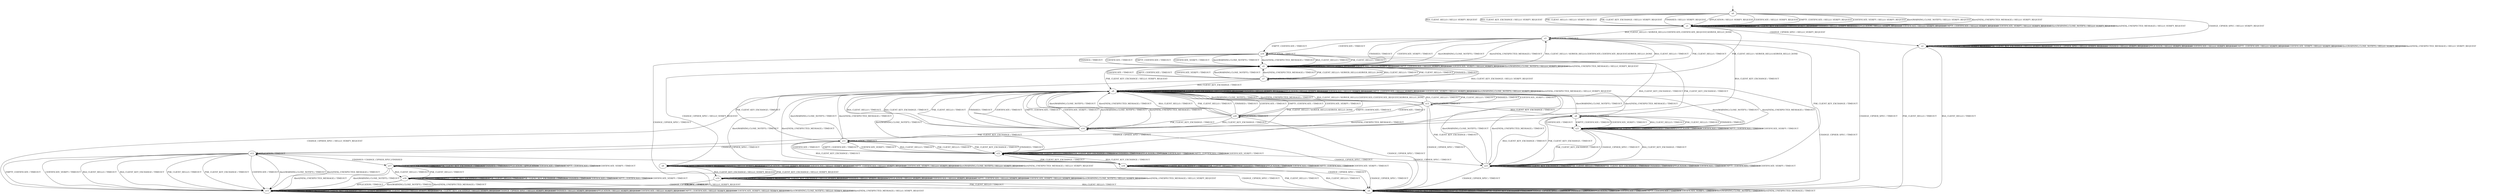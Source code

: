 digraph h5 {
s0 [label="s0"];
s1 [label="s1"];
s2 [label="s2"];
s3 [label="s3"];
s4 [label="s4"];
s5 [label="s5"];
s6 [label="s6"];
s7 [label="s7"];
s8 [label="s8"];
s9 [label="s9"];
s10 [label="s10"];
s11 [label="s11"];
s12 [label="s12"];
s13 [label="s13"];
s14 [label="s14"];
s15 [label="s15"];
s16 [label="s16"];
s17 [label="s17"];
s18 [label="s18"];
s19 [label="s19"];
s20 [label="s20"];
s21 [label="s21"];
s22 [label="s22"];
s23 [label="s23"];
s0 -> s1 [label="RSA_CLIENT_HELLO / HELLO_VERIFY_REQUEST"];
s0 -> s1 [label="RSA_CLIENT_KEY_EXCHANGE / HELLO_VERIFY_REQUEST"];
s0 -> s1 [label="PSK_CLIENT_HELLO / HELLO_VERIFY_REQUEST"];
s0 -> s1 [label="PSK_CLIENT_KEY_EXCHANGE / HELLO_VERIFY_REQUEST"];
s0 -> s2 [label="CHANGE_CIPHER_SPEC / HELLO_VERIFY_REQUEST"];
s0 -> s1 [label="FINISHED / HELLO_VERIFY_REQUEST"];
s0 -> s1 [label="APPLICATION / HELLO_VERIFY_REQUEST"];
s0 -> s1 [label="CERTIFICATE / HELLO_VERIFY_REQUEST"];
s0 -> s1 [label="EMPTY_CERTIFICATE / HELLO_VERIFY_REQUEST"];
s0 -> s1 [label="CERTIFICATE_VERIFY / HELLO_VERIFY_REQUEST"];
s0 -> s1 [label="Alert(WARNING,CLOSE_NOTIFY) / HELLO_VERIFY_REQUEST"];
s0 -> s1 [label="Alert(FATAL,UNEXPECTED_MESSAGE) / HELLO_VERIFY_REQUEST"];
s1 -> s3 [label="RSA_CLIENT_HELLO / SERVER_HELLO,CERTIFICATE,CERTIFICATE_REQUEST,SERVER_HELLO_DONE"];
s1 -> s1 [label="RSA_CLIENT_KEY_EXCHANGE / HELLO_VERIFY_REQUEST"];
s1 -> s7 [label="PSK_CLIENT_HELLO / SERVER_HELLO,SERVER_HELLO_DONE"];
s1 -> s1 [label="PSK_CLIENT_KEY_EXCHANGE / HELLO_VERIFY_REQUEST"];
s1 -> s2 [label="CHANGE_CIPHER_SPEC / HELLO_VERIFY_REQUEST"];
s1 -> s1 [label="FINISHED / HELLO_VERIFY_REQUEST"];
s1 -> s1 [label="APPLICATION / HELLO_VERIFY_REQUEST"];
s1 -> s1 [label="CERTIFICATE / HELLO_VERIFY_REQUEST"];
s1 -> s1 [label="EMPTY_CERTIFICATE / HELLO_VERIFY_REQUEST"];
s1 -> s1 [label="CERTIFICATE_VERIFY / HELLO_VERIFY_REQUEST"];
s1 -> s1 [label="Alert(WARNING,CLOSE_NOTIFY) / HELLO_VERIFY_REQUEST"];
s1 -> s1 [label="Alert(FATAL,UNEXPECTED_MESSAGE) / HELLO_VERIFY_REQUEST"];
s2 -> s4 [label="RSA_CLIENT_HELLO / TIMEOUT"];
s2 -> s2 [label="RSA_CLIENT_KEY_EXCHANGE / HELLO_VERIFY_REQUEST"];
s2 -> s4 [label="PSK_CLIENT_HELLO / TIMEOUT"];
s2 -> s2 [label="PSK_CLIENT_KEY_EXCHANGE / HELLO_VERIFY_REQUEST"];
s2 -> s2 [label="CHANGE_CIPHER_SPEC / HELLO_VERIFY_REQUEST"];
s2 -> s2 [label="FINISHED / HELLO_VERIFY_REQUEST"];
s2 -> s2 [label="APPLICATION / HELLO_VERIFY_REQUEST"];
s2 -> s2 [label="CERTIFICATE / HELLO_VERIFY_REQUEST"];
s2 -> s2 [label="EMPTY_CERTIFICATE / HELLO_VERIFY_REQUEST"];
s2 -> s2 [label="CERTIFICATE_VERIFY / HELLO_VERIFY_REQUEST"];
s2 -> s2 [label="Alert(WARNING,CLOSE_NOTIFY) / HELLO_VERIFY_REQUEST"];
s2 -> s2 [label="Alert(FATAL,UNEXPECTED_MESSAGE) / HELLO_VERIFY_REQUEST"];
s3 -> s5 [label="RSA_CLIENT_HELLO / TIMEOUT"];
s3 -> s8 [label="RSA_CLIENT_KEY_EXCHANGE / TIMEOUT"];
s3 -> s5 [label="PSK_CLIENT_HELLO / TIMEOUT"];
s3 -> s23 [label="PSK_CLIENT_KEY_EXCHANGE / TIMEOUT"];
s3 -> s4 [label="CHANGE_CIPHER_SPEC / TIMEOUT"];
s3 -> s5 [label="FINISHED / TIMEOUT"];
s3 -> s3 [label="APPLICATION / TIMEOUT"];
s3 -> s19 [label="CERTIFICATE / TIMEOUT"];
s3 -> s19 [label="EMPTY_CERTIFICATE / TIMEOUT"];
s3 -> s5 [label="CERTIFICATE_VERIFY / TIMEOUT"];
s3 -> s5 [label="Alert(WARNING,CLOSE_NOTIFY) / TIMEOUT"];
s3 -> s5 [label="Alert(FATAL,UNEXPECTED_MESSAGE) / TIMEOUT"];
s4 -> s4 [label="RSA_CLIENT_HELLO / TIMEOUT"];
s4 -> s4 [label="RSA_CLIENT_KEY_EXCHANGE / TIMEOUT"];
s4 -> s4 [label="PSK_CLIENT_HELLO / TIMEOUT"];
s4 -> s4 [label="PSK_CLIENT_KEY_EXCHANGE / TIMEOUT"];
s4 -> s4 [label="CHANGE_CIPHER_SPEC / TIMEOUT"];
s4 -> s4 [label="FINISHED / TIMEOUT"];
s4 -> s4 [label="APPLICATION / TIMEOUT"];
s4 -> s4 [label="CERTIFICATE / TIMEOUT"];
s4 -> s4 [label="EMPTY_CERTIFICATE / TIMEOUT"];
s4 -> s4 [label="CERTIFICATE_VERIFY / TIMEOUT"];
s4 -> s4 [label="Alert(WARNING,CLOSE_NOTIFY) / TIMEOUT"];
s4 -> s4 [label="Alert(FATAL,UNEXPECTED_MESSAGE) / TIMEOUT"];
s5 -> s3 [label="RSA_CLIENT_HELLO / SERVER_HELLO,CERTIFICATE,CERTIFICATE_REQUEST,SERVER_HELLO_DONE"];
s5 -> s9 [label="RSA_CLIENT_KEY_EXCHANGE / HELLO_VERIFY_REQUEST"];
s5 -> s7 [label="PSK_CLIENT_HELLO / SERVER_HELLO,SERVER_HELLO_DONE"];
s5 -> s9 [label="PSK_CLIENT_KEY_EXCHANGE / HELLO_VERIFY_REQUEST"];
s5 -> s6 [label="CHANGE_CIPHER_SPEC / HELLO_VERIFY_REQUEST"];
s5 -> s5 [label="FINISHED / HELLO_VERIFY_REQUEST"];
s5 -> s5 [label="APPLICATION / HELLO_VERIFY_REQUEST"];
s5 -> s5 [label="CERTIFICATE / HELLO_VERIFY_REQUEST"];
s5 -> s5 [label="EMPTY_CERTIFICATE / HELLO_VERIFY_REQUEST"];
s5 -> s5 [label="CERTIFICATE_VERIFY / HELLO_VERIFY_REQUEST"];
s5 -> s5 [label="Alert(WARNING,CLOSE_NOTIFY) / HELLO_VERIFY_REQUEST"];
s5 -> s5 [label="Alert(FATAL,UNEXPECTED_MESSAGE) / HELLO_VERIFY_REQUEST"];
s6 -> s4 [label="RSA_CLIENT_HELLO / TIMEOUT"];
s6 -> s10 [label="RSA_CLIENT_KEY_EXCHANGE / HELLO_VERIFY_REQUEST"];
s6 -> s4 [label="PSK_CLIENT_HELLO / TIMEOUT"];
s6 -> s10 [label="PSK_CLIENT_KEY_EXCHANGE / HELLO_VERIFY_REQUEST"];
s6 -> s6 [label="CHANGE_CIPHER_SPEC / HELLO_VERIFY_REQUEST"];
s6 -> s6 [label="FINISHED / HELLO_VERIFY_REQUEST"];
s6 -> s6 [label="APPLICATION / HELLO_VERIFY_REQUEST"];
s6 -> s6 [label="CERTIFICATE / HELLO_VERIFY_REQUEST"];
s6 -> s6 [label="EMPTY_CERTIFICATE / HELLO_VERIFY_REQUEST"];
s6 -> s6 [label="CERTIFICATE_VERIFY / HELLO_VERIFY_REQUEST"];
s6 -> s6 [label="Alert(WARNING,CLOSE_NOTIFY) / HELLO_VERIFY_REQUEST"];
s6 -> s6 [label="Alert(FATAL,UNEXPECTED_MESSAGE) / HELLO_VERIFY_REQUEST"];
s7 -> s5 [label="RSA_CLIENT_HELLO / TIMEOUT"];
s7 -> s9 [label="RSA_CLIENT_KEY_EXCHANGE / TIMEOUT"];
s7 -> s5 [label="PSK_CLIENT_HELLO / TIMEOUT"];
s7 -> s11 [label="PSK_CLIENT_KEY_EXCHANGE / TIMEOUT"];
s7 -> s4 [label="CHANGE_CIPHER_SPEC / TIMEOUT"];
s7 -> s5 [label="FINISHED / TIMEOUT"];
s7 -> s7 [label="APPLICATION / TIMEOUT"];
s7 -> s5 [label="CERTIFICATE / TIMEOUT"];
s7 -> s5 [label="EMPTY_CERTIFICATE / TIMEOUT"];
s7 -> s5 [label="CERTIFICATE_VERIFY / TIMEOUT"];
s7 -> s5 [label="Alert(WARNING,CLOSE_NOTIFY) / TIMEOUT"];
s7 -> s5 [label="Alert(FATAL,UNEXPECTED_MESSAGE) / TIMEOUT"];
s8 -> s21 [label="RSA_CLIENT_HELLO / TIMEOUT"];
s8 -> s23 [label="RSA_CLIENT_KEY_EXCHANGE / TIMEOUT"];
s8 -> s21 [label="PSK_CLIENT_HELLO / TIMEOUT"];
s8 -> s23 [label="PSK_CLIENT_KEY_EXCHANGE / TIMEOUT"];
s8 -> s12 [label="CHANGE_CIPHER_SPEC / TIMEOUT"];
s8 -> s21 [label="FINISHED / TIMEOUT"];
s8 -> s8 [label="APPLICATION / TIMEOUT"];
s8 -> s21 [label="CERTIFICATE / TIMEOUT"];
s8 -> s21 [label="EMPTY_CERTIFICATE / TIMEOUT"];
s8 -> s21 [label="CERTIFICATE_VERIFY / TIMEOUT"];
s8 -> s9 [label="Alert(WARNING,CLOSE_NOTIFY) / TIMEOUT"];
s8 -> s9 [label="Alert(FATAL,UNEXPECTED_MESSAGE) / TIMEOUT"];
s9 -> s13 [label="RSA_CLIENT_HELLO / SERVER_HELLO,CERTIFICATE,CERTIFICATE_REQUEST,SERVER_HELLO_DONE"];
s9 -> s9 [label="RSA_CLIENT_KEY_EXCHANGE / HELLO_VERIFY_REQUEST"];
s9 -> s14 [label="PSK_CLIENT_HELLO / SERVER_HELLO,SERVER_HELLO_DONE"];
s9 -> s9 [label="PSK_CLIENT_KEY_EXCHANGE / HELLO_VERIFY_REQUEST"];
s9 -> s15 [label="CHANGE_CIPHER_SPEC / HELLO_VERIFY_REQUEST"];
s9 -> s9 [label="FINISHED / HELLO_VERIFY_REQUEST"];
s9 -> s9 [label="APPLICATION / HELLO_VERIFY_REQUEST"];
s9 -> s9 [label="CERTIFICATE / HELLO_VERIFY_REQUEST"];
s9 -> s9 [label="EMPTY_CERTIFICATE / HELLO_VERIFY_REQUEST"];
s9 -> s9 [label="CERTIFICATE_VERIFY / HELLO_VERIFY_REQUEST"];
s9 -> s9 [label="Alert(WARNING,CLOSE_NOTIFY) / HELLO_VERIFY_REQUEST"];
s9 -> s9 [label="Alert(FATAL,UNEXPECTED_MESSAGE) / HELLO_VERIFY_REQUEST"];
s10 -> s4 [label="RSA_CLIENT_HELLO / TIMEOUT"];
s10 -> s10 [label="RSA_CLIENT_KEY_EXCHANGE / HELLO_VERIFY_REQUEST"];
s10 -> s4 [label="PSK_CLIENT_HELLO / TIMEOUT"];
s10 -> s10 [label="PSK_CLIENT_KEY_EXCHANGE / HELLO_VERIFY_REQUEST"];
s10 -> s15 [label="CHANGE_CIPHER_SPEC / HELLO_VERIFY_REQUEST"];
s10 -> s10 [label="FINISHED / HELLO_VERIFY_REQUEST"];
s10 -> s10 [label="APPLICATION / HELLO_VERIFY_REQUEST"];
s10 -> s10 [label="CERTIFICATE / HELLO_VERIFY_REQUEST"];
s10 -> s10 [label="EMPTY_CERTIFICATE / HELLO_VERIFY_REQUEST"];
s10 -> s10 [label="CERTIFICATE_VERIFY / HELLO_VERIFY_REQUEST"];
s10 -> s10 [label="Alert(WARNING,CLOSE_NOTIFY) / HELLO_VERIFY_REQUEST"];
s10 -> s10 [label="Alert(FATAL,UNEXPECTED_MESSAGE) / HELLO_VERIFY_REQUEST"];
s11 -> s22 [label="RSA_CLIENT_HELLO / TIMEOUT"];
s11 -> s16 [label="RSA_CLIENT_KEY_EXCHANGE / TIMEOUT"];
s11 -> s22 [label="PSK_CLIENT_HELLO / TIMEOUT"];
s11 -> s22 [label="PSK_CLIENT_KEY_EXCHANGE / TIMEOUT"];
s11 -> s12 [label="CHANGE_CIPHER_SPEC / TIMEOUT"];
s11 -> s22 [label="FINISHED / TIMEOUT"];
s11 -> s11 [label="APPLICATION / TIMEOUT"];
s11 -> s22 [label="CERTIFICATE / TIMEOUT"];
s11 -> s22 [label="EMPTY_CERTIFICATE / TIMEOUT"];
s11 -> s22 [label="CERTIFICATE_VERIFY / TIMEOUT"];
s11 -> s9 [label="Alert(WARNING,CLOSE_NOTIFY) / TIMEOUT"];
s11 -> s9 [label="Alert(FATAL,UNEXPECTED_MESSAGE) / TIMEOUT"];
s12 -> s15 [label="RSA_CLIENT_HELLO / TIMEOUT"];
s12 -> s15 [label="RSA_CLIENT_KEY_EXCHANGE / TIMEOUT"];
s12 -> s15 [label="PSK_CLIENT_HELLO / TIMEOUT"];
s12 -> s15 [label="PSK_CLIENT_KEY_EXCHANGE / TIMEOUT"];
s12 -> s4 [label="CHANGE_CIPHER_SPEC / TIMEOUT"];
s12 -> s17 [label="FINISHED / CHANGE_CIPHER_SPEC,FINISHED"];
s12 -> s12 [label="APPLICATION / TIMEOUT"];
s12 -> s15 [label="CERTIFICATE / TIMEOUT"];
s12 -> s15 [label="EMPTY_CERTIFICATE / TIMEOUT"];
s12 -> s15 [label="CERTIFICATE_VERIFY / TIMEOUT"];
s12 -> s15 [label="Alert(WARNING,CLOSE_NOTIFY) / TIMEOUT"];
s12 -> s15 [label="Alert(FATAL,UNEXPECTED_MESSAGE) / TIMEOUT"];
s13 -> s9 [label="RSA_CLIENT_HELLO / TIMEOUT"];
s13 -> s8 [label="RSA_CLIENT_KEY_EXCHANGE / TIMEOUT"];
s13 -> s9 [label="PSK_CLIENT_HELLO / TIMEOUT"];
s13 -> s23 [label="PSK_CLIENT_KEY_EXCHANGE / TIMEOUT"];
s13 -> s4 [label="CHANGE_CIPHER_SPEC / TIMEOUT"];
s13 -> s9 [label="FINISHED / TIMEOUT"];
s13 -> s13 [label="APPLICATION / TIMEOUT"];
s13 -> s20 [label="CERTIFICATE / TIMEOUT"];
s13 -> s20 [label="EMPTY_CERTIFICATE / TIMEOUT"];
s13 -> s9 [label="CERTIFICATE_VERIFY / TIMEOUT"];
s13 -> s9 [label="Alert(WARNING,CLOSE_NOTIFY) / TIMEOUT"];
s13 -> s9 [label="Alert(FATAL,UNEXPECTED_MESSAGE) / TIMEOUT"];
s14 -> s9 [label="RSA_CLIENT_HELLO / TIMEOUT"];
s14 -> s9 [label="RSA_CLIENT_KEY_EXCHANGE / TIMEOUT"];
s14 -> s9 [label="PSK_CLIENT_HELLO / TIMEOUT"];
s14 -> s11 [label="PSK_CLIENT_KEY_EXCHANGE / TIMEOUT"];
s14 -> s4 [label="CHANGE_CIPHER_SPEC / TIMEOUT"];
s14 -> s9 [label="FINISHED / TIMEOUT"];
s14 -> s14 [label="APPLICATION / TIMEOUT"];
s14 -> s9 [label="CERTIFICATE / TIMEOUT"];
s14 -> s9 [label="EMPTY_CERTIFICATE / TIMEOUT"];
s14 -> s9 [label="CERTIFICATE_VERIFY / TIMEOUT"];
s14 -> s9 [label="Alert(WARNING,CLOSE_NOTIFY) / TIMEOUT"];
s14 -> s9 [label="Alert(FATAL,UNEXPECTED_MESSAGE) / TIMEOUT"];
s15 -> s15 [label="RSA_CLIENT_HELLO / HELLO_VERIFY_REQUEST"];
s15 -> s15 [label="RSA_CLIENT_KEY_EXCHANGE / HELLO_VERIFY_REQUEST"];
s15 -> s15 [label="PSK_CLIENT_HELLO / HELLO_VERIFY_REQUEST"];
s15 -> s15 [label="PSK_CLIENT_KEY_EXCHANGE / HELLO_VERIFY_REQUEST"];
s15 -> s15 [label="CHANGE_CIPHER_SPEC / HELLO_VERIFY_REQUEST"];
s15 -> s15 [label="FINISHED / HELLO_VERIFY_REQUEST"];
s15 -> s15 [label="APPLICATION / HELLO_VERIFY_REQUEST"];
s15 -> s15 [label="CERTIFICATE / HELLO_VERIFY_REQUEST"];
s15 -> s15 [label="EMPTY_CERTIFICATE / HELLO_VERIFY_REQUEST"];
s15 -> s15 [label="CERTIFICATE_VERIFY / HELLO_VERIFY_REQUEST"];
s15 -> s15 [label="Alert(WARNING,CLOSE_NOTIFY) / HELLO_VERIFY_REQUEST"];
s15 -> s15 [label="Alert(FATAL,UNEXPECTED_MESSAGE) / HELLO_VERIFY_REQUEST"];
s16 -> s16 [label="RSA_CLIENT_HELLO / TIMEOUT"];
s16 -> s16 [label="RSA_CLIENT_KEY_EXCHANGE / TIMEOUT"];
s16 -> s16 [label="PSK_CLIENT_HELLO / TIMEOUT"];
s16 -> s22 [label="PSK_CLIENT_KEY_EXCHANGE / TIMEOUT"];
s16 -> s4 [label="CHANGE_CIPHER_SPEC / TIMEOUT"];
s16 -> s16 [label="FINISHED / TIMEOUT"];
s16 -> s16 [label="APPLICATION / TIMEOUT"];
s16 -> s16 [label="CERTIFICATE / TIMEOUT"];
s16 -> s16 [label="EMPTY_CERTIFICATE / TIMEOUT"];
s16 -> s16 [label="CERTIFICATE_VERIFY / TIMEOUT"];
s16 -> s9 [label="Alert(WARNING,CLOSE_NOTIFY) / TIMEOUT"];
s16 -> s9 [label="Alert(FATAL,UNEXPECTED_MESSAGE) / TIMEOUT"];
s17 -> s18 [label="RSA_CLIENT_HELLO / TIMEOUT"];
s17 -> s17 [label="RSA_CLIENT_KEY_EXCHANGE / TIMEOUT"];
s17 -> s18 [label="PSK_CLIENT_HELLO / TIMEOUT"];
s17 -> s17 [label="PSK_CLIENT_KEY_EXCHANGE / TIMEOUT"];
s17 -> s4 [label="CHANGE_CIPHER_SPEC / TIMEOUT"];
s17 -> s17 [label="FINISHED / TIMEOUT"];
s17 -> s17 [label="APPLICATION / APPLICATION"];
s17 -> s17 [label="CERTIFICATE / TIMEOUT"];
s17 -> s17 [label="EMPTY_CERTIFICATE / TIMEOUT"];
s17 -> s17 [label="CERTIFICATE_VERIFY / TIMEOUT"];
s17 -> s15 [label="Alert(WARNING,CLOSE_NOTIFY) / TIMEOUT"];
s17 -> s15 [label="Alert(FATAL,UNEXPECTED_MESSAGE) / TIMEOUT"];
s18 -> s18 [label="RSA_CLIENT_HELLO / TIMEOUT"];
s18 -> s18 [label="RSA_CLIENT_KEY_EXCHANGE / TIMEOUT"];
s18 -> s18 [label="PSK_CLIENT_HELLO / TIMEOUT"];
s18 -> s18 [label="PSK_CLIENT_KEY_EXCHANGE / TIMEOUT"];
s18 -> s4 [label="CHANGE_CIPHER_SPEC / TIMEOUT"];
s18 -> s18 [label="FINISHED / TIMEOUT"];
s18 -> s15 [label="APPLICATION / TIMEOUT"];
s18 -> s18 [label="CERTIFICATE / TIMEOUT"];
s18 -> s18 [label="EMPTY_CERTIFICATE / TIMEOUT"];
s18 -> s18 [label="CERTIFICATE_VERIFY / TIMEOUT"];
s18 -> s15 [label="Alert(WARNING,CLOSE_NOTIFY) / TIMEOUT"];
s18 -> s15 [label="Alert(FATAL,UNEXPECTED_MESSAGE) / TIMEOUT"];
s19 -> s5 [label="RSA_CLIENT_HELLO / TIMEOUT"];
s19 -> s14 [label="RSA_CLIENT_KEY_EXCHANGE / TIMEOUT"];
s19 -> s5 [label="PSK_CLIENT_HELLO / TIMEOUT"];
s19 -> s14 [label="PSK_CLIENT_KEY_EXCHANGE / TIMEOUT"];
s19 -> s4 [label="CHANGE_CIPHER_SPEC / TIMEOUT"];
s19 -> s5 [label="FINISHED / TIMEOUT"];
s19 -> s19 [label="APPLICATION / TIMEOUT"];
s19 -> s5 [label="CERTIFICATE / TIMEOUT"];
s19 -> s5 [label="EMPTY_CERTIFICATE / TIMEOUT"];
s19 -> s5 [label="CERTIFICATE_VERIFY / TIMEOUT"];
s19 -> s5 [label="Alert(WARNING,CLOSE_NOTIFY) / TIMEOUT"];
s19 -> s5 [label="Alert(FATAL,UNEXPECTED_MESSAGE) / TIMEOUT"];
s20 -> s9 [label="RSA_CLIENT_HELLO / TIMEOUT"];
s20 -> s14 [label="RSA_CLIENT_KEY_EXCHANGE / TIMEOUT"];
s20 -> s9 [label="PSK_CLIENT_HELLO / TIMEOUT"];
s20 -> s14 [label="PSK_CLIENT_KEY_EXCHANGE / TIMEOUT"];
s20 -> s4 [label="CHANGE_CIPHER_SPEC / TIMEOUT"];
s20 -> s9 [label="FINISHED / TIMEOUT"];
s20 -> s20 [label="APPLICATION / TIMEOUT"];
s20 -> s9 [label="CERTIFICATE / TIMEOUT"];
s20 -> s9 [label="EMPTY_CERTIFICATE / TIMEOUT"];
s20 -> s9 [label="CERTIFICATE_VERIFY / TIMEOUT"];
s20 -> s9 [label="Alert(WARNING,CLOSE_NOTIFY) / TIMEOUT"];
s20 -> s9 [label="Alert(FATAL,UNEXPECTED_MESSAGE) / TIMEOUT"];
s21 -> s21 [label="RSA_CLIENT_HELLO / TIMEOUT"];
s21 -> s23 [label="RSA_CLIENT_KEY_EXCHANGE / TIMEOUT"];
s21 -> s21 [label="PSK_CLIENT_HELLO / TIMEOUT"];
s21 -> s23 [label="PSK_CLIENT_KEY_EXCHANGE / TIMEOUT"];
s21 -> s23 [label="CHANGE_CIPHER_SPEC / TIMEOUT"];
s21 -> s21 [label="FINISHED / TIMEOUT"];
s21 -> s21 [label="APPLICATION / TIMEOUT"];
s21 -> s21 [label="CERTIFICATE / TIMEOUT"];
s21 -> s21 [label="EMPTY_CERTIFICATE / TIMEOUT"];
s21 -> s21 [label="CERTIFICATE_VERIFY / TIMEOUT"];
s21 -> s9 [label="Alert(WARNING,CLOSE_NOTIFY) / TIMEOUT"];
s21 -> s9 [label="Alert(FATAL,UNEXPECTED_MESSAGE) / TIMEOUT"];
s22 -> s22 [label="RSA_CLIENT_HELLO / TIMEOUT"];
s22 -> s16 [label="RSA_CLIENT_KEY_EXCHANGE / TIMEOUT"];
s22 -> s22 [label="PSK_CLIENT_HELLO / TIMEOUT"];
s22 -> s22 [label="PSK_CLIENT_KEY_EXCHANGE / TIMEOUT"];
s22 -> s23 [label="CHANGE_CIPHER_SPEC / TIMEOUT"];
s22 -> s22 [label="FINISHED / TIMEOUT"];
s22 -> s22 [label="APPLICATION / TIMEOUT"];
s22 -> s22 [label="CERTIFICATE / TIMEOUT"];
s22 -> s22 [label="EMPTY_CERTIFICATE / TIMEOUT"];
s22 -> s22 [label="CERTIFICATE_VERIFY / TIMEOUT"];
s22 -> s9 [label="Alert(WARNING,CLOSE_NOTIFY) / TIMEOUT"];
s22 -> s9 [label="Alert(FATAL,UNEXPECTED_MESSAGE) / TIMEOUT"];
s23 -> s23 [label="RSA_CLIENT_HELLO / TIMEOUT"];
s23 -> s23 [label="RSA_CLIENT_KEY_EXCHANGE / TIMEOUT"];
s23 -> s23 [label="PSK_CLIENT_HELLO / TIMEOUT"];
s23 -> s23 [label="PSK_CLIENT_KEY_EXCHANGE / TIMEOUT"];
s23 -> s4 [label="CHANGE_CIPHER_SPEC / TIMEOUT"];
s23 -> s23 [label="FINISHED / TIMEOUT"];
s23 -> s23 [label="APPLICATION / TIMEOUT"];
s23 -> s23 [label="CERTIFICATE / TIMEOUT"];
s23 -> s23 [label="EMPTY_CERTIFICATE / TIMEOUT"];
s23 -> s23 [label="CERTIFICATE_VERIFY / TIMEOUT"];
s23 -> s9 [label="Alert(WARNING,CLOSE_NOTIFY) / TIMEOUT"];
s23 -> s9 [label="Alert(FATAL,UNEXPECTED_MESSAGE) / TIMEOUT"];
__start0 [shape=none, label=""];
__start0 -> s0 [label=""];
}
